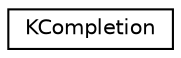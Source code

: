 digraph "Graphical Class Hierarchy"
{
  edge [fontname="Helvetica",fontsize="10",labelfontname="Helvetica",labelfontsize="10"];
  node [fontname="Helvetica",fontsize="10",shape=record];
  rankdir="LR";
  Node0 [label="KCompletion",height=0.2,width=0.4,color="black", fillcolor="white", style="filled",URL="$classKCompletion.html",tooltip="A generic class for completing QStrings. "];
}
